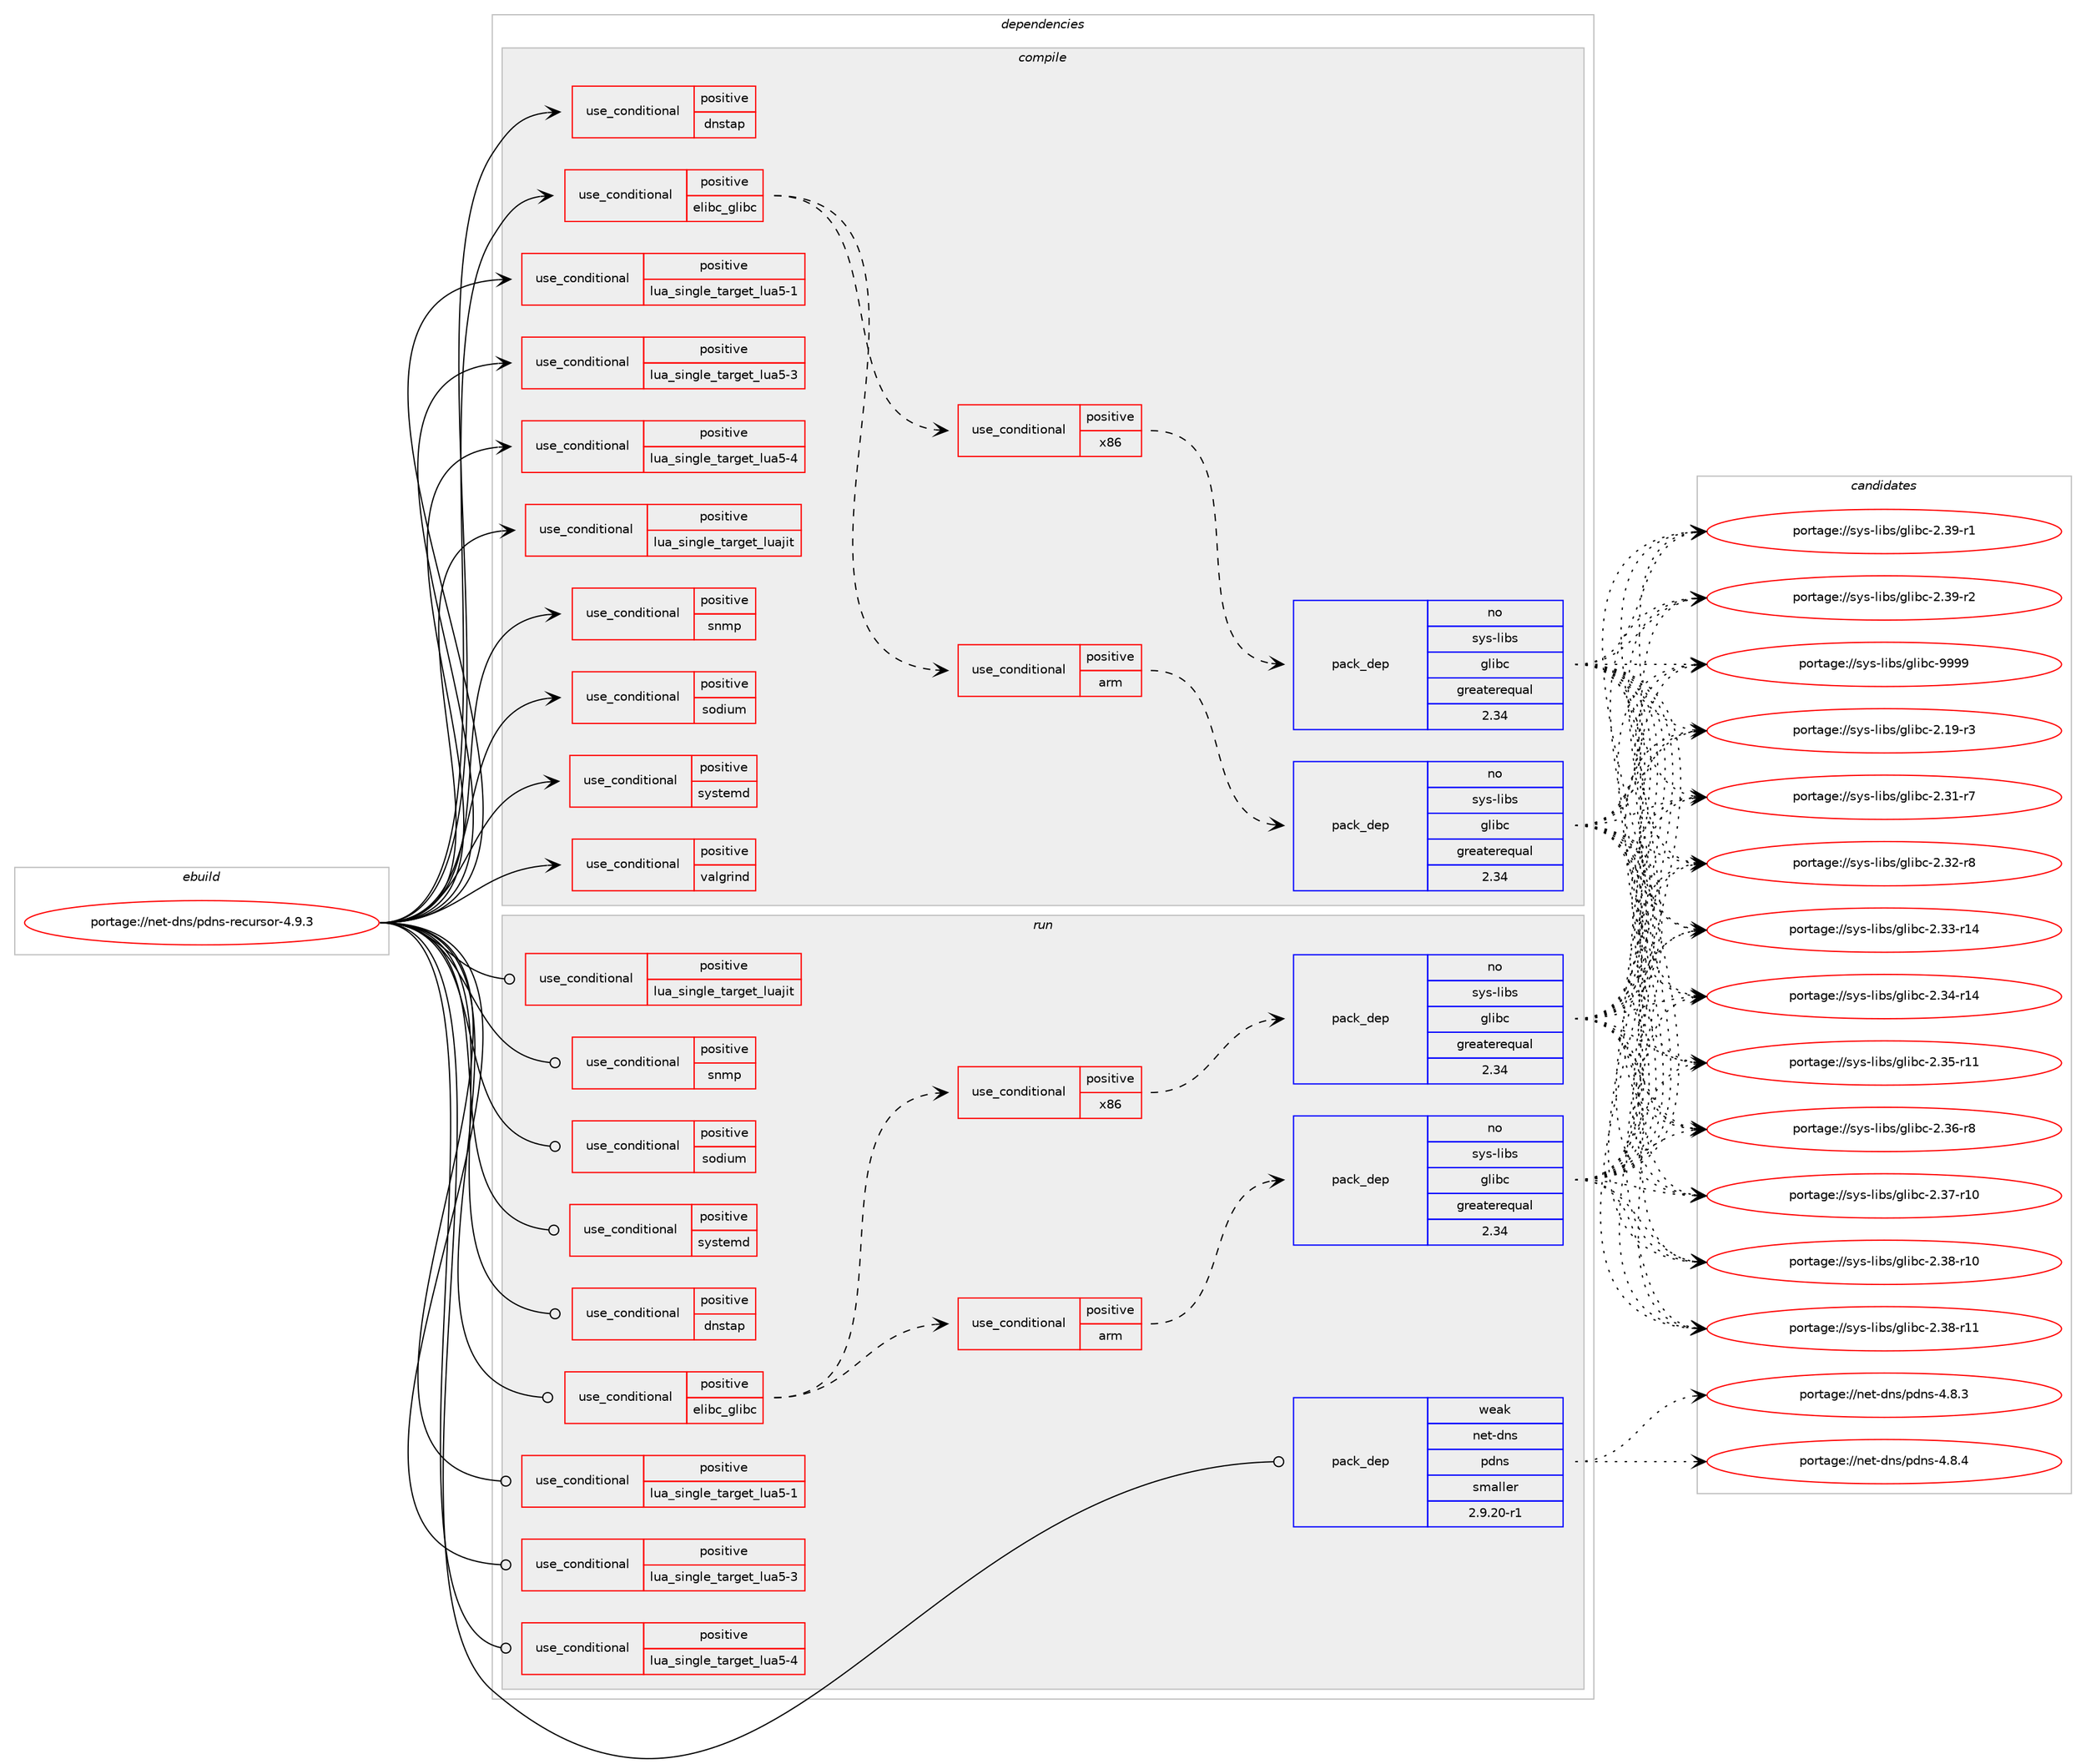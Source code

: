 digraph prolog {

# *************
# Graph options
# *************

newrank=true;
concentrate=true;
compound=true;
graph [rankdir=LR,fontname=Helvetica,fontsize=10,ranksep=1.5];#, ranksep=2.5, nodesep=0.2];
edge  [arrowhead=vee];
node  [fontname=Helvetica,fontsize=10];

# **********
# The ebuild
# **********

subgraph cluster_leftcol {
color=gray;
rank=same;
label=<<i>ebuild</i>>;
id [label="portage://net-dns/pdns-recursor-4.9.3", color=red, width=4, href="../net-dns/pdns-recursor-4.9.3.svg"];
}

# ****************
# The dependencies
# ****************

subgraph cluster_midcol {
color=gray;
label=<<i>dependencies</i>>;
subgraph cluster_compile {
fillcolor="#eeeeee";
style=filled;
label=<<i>compile</i>>;
subgraph cond968 {
dependency1156 [label=<<TABLE BORDER="0" CELLBORDER="1" CELLSPACING="0" CELLPADDING="4"><TR><TD ROWSPAN="3" CELLPADDING="10">use_conditional</TD></TR><TR><TD>positive</TD></TR><TR><TD>dnstap</TD></TR></TABLE>>, shape=none, color=red];
# *** BEGIN UNKNOWN DEPENDENCY TYPE (TODO) ***
# dependency1156 -> package_dependency(portage://net-dns/pdns-recursor-4.9.3,install,no,dev-libs,fstrm,none,[,,],[],[])
# *** END UNKNOWN DEPENDENCY TYPE (TODO) ***

}
id:e -> dependency1156:w [weight=20,style="solid",arrowhead="vee"];
subgraph cond969 {
dependency1157 [label=<<TABLE BORDER="0" CELLBORDER="1" CELLSPACING="0" CELLPADDING="4"><TR><TD ROWSPAN="3" CELLPADDING="10">use_conditional</TD></TR><TR><TD>positive</TD></TR><TR><TD>elibc_glibc</TD></TR></TABLE>>, shape=none, color=red];
subgraph cond970 {
dependency1158 [label=<<TABLE BORDER="0" CELLBORDER="1" CELLSPACING="0" CELLPADDING="4"><TR><TD ROWSPAN="3" CELLPADDING="10">use_conditional</TD></TR><TR><TD>positive</TD></TR><TR><TD>arm</TD></TR></TABLE>>, shape=none, color=red];
subgraph pack175 {
dependency1159 [label=<<TABLE BORDER="0" CELLBORDER="1" CELLSPACING="0" CELLPADDING="4" WIDTH="220"><TR><TD ROWSPAN="6" CELLPADDING="30">pack_dep</TD></TR><TR><TD WIDTH="110">no</TD></TR><TR><TD>sys-libs</TD></TR><TR><TD>glibc</TD></TR><TR><TD>greaterequal</TD></TR><TR><TD>2.34</TD></TR></TABLE>>, shape=none, color=blue];
}
dependency1158:e -> dependency1159:w [weight=20,style="dashed",arrowhead="vee"];
}
dependency1157:e -> dependency1158:w [weight=20,style="dashed",arrowhead="vee"];
subgraph cond971 {
dependency1160 [label=<<TABLE BORDER="0" CELLBORDER="1" CELLSPACING="0" CELLPADDING="4"><TR><TD ROWSPAN="3" CELLPADDING="10">use_conditional</TD></TR><TR><TD>positive</TD></TR><TR><TD>x86</TD></TR></TABLE>>, shape=none, color=red];
subgraph pack176 {
dependency1161 [label=<<TABLE BORDER="0" CELLBORDER="1" CELLSPACING="0" CELLPADDING="4" WIDTH="220"><TR><TD ROWSPAN="6" CELLPADDING="30">pack_dep</TD></TR><TR><TD WIDTH="110">no</TD></TR><TR><TD>sys-libs</TD></TR><TR><TD>glibc</TD></TR><TR><TD>greaterequal</TD></TR><TR><TD>2.34</TD></TR></TABLE>>, shape=none, color=blue];
}
dependency1160:e -> dependency1161:w [weight=20,style="dashed",arrowhead="vee"];
}
dependency1157:e -> dependency1160:w [weight=20,style="dashed",arrowhead="vee"];
}
id:e -> dependency1157:w [weight=20,style="solid",arrowhead="vee"];
subgraph cond972 {
dependency1162 [label=<<TABLE BORDER="0" CELLBORDER="1" CELLSPACING="0" CELLPADDING="4"><TR><TD ROWSPAN="3" CELLPADDING="10">use_conditional</TD></TR><TR><TD>positive</TD></TR><TR><TD>lua_single_target_lua5-1</TD></TR></TABLE>>, shape=none, color=red];
# *** BEGIN UNKNOWN DEPENDENCY TYPE (TODO) ***
# dependency1162 -> package_dependency(portage://net-dns/pdns-recursor-4.9.3,install,no,dev-lang,lua,none,[,,],[slot(5.1)],[])
# *** END UNKNOWN DEPENDENCY TYPE (TODO) ***

}
id:e -> dependency1162:w [weight=20,style="solid",arrowhead="vee"];
subgraph cond973 {
dependency1163 [label=<<TABLE BORDER="0" CELLBORDER="1" CELLSPACING="0" CELLPADDING="4"><TR><TD ROWSPAN="3" CELLPADDING="10">use_conditional</TD></TR><TR><TD>positive</TD></TR><TR><TD>lua_single_target_lua5-3</TD></TR></TABLE>>, shape=none, color=red];
# *** BEGIN UNKNOWN DEPENDENCY TYPE (TODO) ***
# dependency1163 -> package_dependency(portage://net-dns/pdns-recursor-4.9.3,install,no,dev-lang,lua,none,[,,],[slot(5.3)],[])
# *** END UNKNOWN DEPENDENCY TYPE (TODO) ***

}
id:e -> dependency1163:w [weight=20,style="solid",arrowhead="vee"];
subgraph cond974 {
dependency1164 [label=<<TABLE BORDER="0" CELLBORDER="1" CELLSPACING="0" CELLPADDING="4"><TR><TD ROWSPAN="3" CELLPADDING="10">use_conditional</TD></TR><TR><TD>positive</TD></TR><TR><TD>lua_single_target_lua5-4</TD></TR></TABLE>>, shape=none, color=red];
# *** BEGIN UNKNOWN DEPENDENCY TYPE (TODO) ***
# dependency1164 -> package_dependency(portage://net-dns/pdns-recursor-4.9.3,install,no,dev-lang,lua,none,[,,],[slot(5.4)],[])
# *** END UNKNOWN DEPENDENCY TYPE (TODO) ***

}
id:e -> dependency1164:w [weight=20,style="solid",arrowhead="vee"];
subgraph cond975 {
dependency1165 [label=<<TABLE BORDER="0" CELLBORDER="1" CELLSPACING="0" CELLPADDING="4"><TR><TD ROWSPAN="3" CELLPADDING="10">use_conditional</TD></TR><TR><TD>positive</TD></TR><TR><TD>lua_single_target_luajit</TD></TR></TABLE>>, shape=none, color=red];
# *** BEGIN UNKNOWN DEPENDENCY TYPE (TODO) ***
# dependency1165 -> package_dependency(portage://net-dns/pdns-recursor-4.9.3,install,no,dev-lang,luajit,none,[,,],any_same_slot,[])
# *** END UNKNOWN DEPENDENCY TYPE (TODO) ***

}
id:e -> dependency1165:w [weight=20,style="solid",arrowhead="vee"];
subgraph cond976 {
dependency1166 [label=<<TABLE BORDER="0" CELLBORDER="1" CELLSPACING="0" CELLPADDING="4"><TR><TD ROWSPAN="3" CELLPADDING="10">use_conditional</TD></TR><TR><TD>positive</TD></TR><TR><TD>snmp</TD></TR></TABLE>>, shape=none, color=red];
# *** BEGIN UNKNOWN DEPENDENCY TYPE (TODO) ***
# dependency1166 -> package_dependency(portage://net-dns/pdns-recursor-4.9.3,install,no,net-analyzer,net-snmp,none,[,,],[],[])
# *** END UNKNOWN DEPENDENCY TYPE (TODO) ***

}
id:e -> dependency1166:w [weight=20,style="solid",arrowhead="vee"];
subgraph cond977 {
dependency1167 [label=<<TABLE BORDER="0" CELLBORDER="1" CELLSPACING="0" CELLPADDING="4"><TR><TD ROWSPAN="3" CELLPADDING="10">use_conditional</TD></TR><TR><TD>positive</TD></TR><TR><TD>sodium</TD></TR></TABLE>>, shape=none, color=red];
# *** BEGIN UNKNOWN DEPENDENCY TYPE (TODO) ***
# dependency1167 -> package_dependency(portage://net-dns/pdns-recursor-4.9.3,install,no,dev-libs,libsodium,none,[,,],any_same_slot,[])
# *** END UNKNOWN DEPENDENCY TYPE (TODO) ***

}
id:e -> dependency1167:w [weight=20,style="solid",arrowhead="vee"];
subgraph cond978 {
dependency1168 [label=<<TABLE BORDER="0" CELLBORDER="1" CELLSPACING="0" CELLPADDING="4"><TR><TD ROWSPAN="3" CELLPADDING="10">use_conditional</TD></TR><TR><TD>positive</TD></TR><TR><TD>systemd</TD></TR></TABLE>>, shape=none, color=red];
# *** BEGIN UNKNOWN DEPENDENCY TYPE (TODO) ***
# dependency1168 -> package_dependency(portage://net-dns/pdns-recursor-4.9.3,install,no,sys-apps,systemd,none,[,,],[slot(0),equal],[])
# *** END UNKNOWN DEPENDENCY TYPE (TODO) ***

}
id:e -> dependency1168:w [weight=20,style="solid",arrowhead="vee"];
subgraph cond979 {
dependency1169 [label=<<TABLE BORDER="0" CELLBORDER="1" CELLSPACING="0" CELLPADDING="4"><TR><TD ROWSPAN="3" CELLPADDING="10">use_conditional</TD></TR><TR><TD>positive</TD></TR><TR><TD>valgrind</TD></TR></TABLE>>, shape=none, color=red];
# *** BEGIN UNKNOWN DEPENDENCY TYPE (TODO) ***
# dependency1169 -> package_dependency(portage://net-dns/pdns-recursor-4.9.3,install,no,dev-debug,valgrind,none,[,,],[],[])
# *** END UNKNOWN DEPENDENCY TYPE (TODO) ***

}
id:e -> dependency1169:w [weight=20,style="solid",arrowhead="vee"];
# *** BEGIN UNKNOWN DEPENDENCY TYPE (TODO) ***
# id -> package_dependency(portage://net-dns/pdns-recursor-4.9.3,install,no,dev-libs,boost,none,[,,],any_same_slot,[use(enable(context),none)])
# *** END UNKNOWN DEPENDENCY TYPE (TODO) ***

# *** BEGIN UNKNOWN DEPENDENCY TYPE (TODO) ***
# id -> package_dependency(portage://net-dns/pdns-recursor-4.9.3,install,no,dev-libs,openssl,none,[,,],any_same_slot,[])
# *** END UNKNOWN DEPENDENCY TYPE (TODO) ***

}
subgraph cluster_compileandrun {
fillcolor="#eeeeee";
style=filled;
label=<<i>compile and run</i>>;
}
subgraph cluster_run {
fillcolor="#eeeeee";
style=filled;
label=<<i>run</i>>;
subgraph cond980 {
dependency1170 [label=<<TABLE BORDER="0" CELLBORDER="1" CELLSPACING="0" CELLPADDING="4"><TR><TD ROWSPAN="3" CELLPADDING="10">use_conditional</TD></TR><TR><TD>positive</TD></TR><TR><TD>dnstap</TD></TR></TABLE>>, shape=none, color=red];
# *** BEGIN UNKNOWN DEPENDENCY TYPE (TODO) ***
# dependency1170 -> package_dependency(portage://net-dns/pdns-recursor-4.9.3,run,no,dev-libs,fstrm,none,[,,],[],[])
# *** END UNKNOWN DEPENDENCY TYPE (TODO) ***

}
id:e -> dependency1170:w [weight=20,style="solid",arrowhead="odot"];
subgraph cond981 {
dependency1171 [label=<<TABLE BORDER="0" CELLBORDER="1" CELLSPACING="0" CELLPADDING="4"><TR><TD ROWSPAN="3" CELLPADDING="10">use_conditional</TD></TR><TR><TD>positive</TD></TR><TR><TD>elibc_glibc</TD></TR></TABLE>>, shape=none, color=red];
subgraph cond982 {
dependency1172 [label=<<TABLE BORDER="0" CELLBORDER="1" CELLSPACING="0" CELLPADDING="4"><TR><TD ROWSPAN="3" CELLPADDING="10">use_conditional</TD></TR><TR><TD>positive</TD></TR><TR><TD>arm</TD></TR></TABLE>>, shape=none, color=red];
subgraph pack177 {
dependency1173 [label=<<TABLE BORDER="0" CELLBORDER="1" CELLSPACING="0" CELLPADDING="4" WIDTH="220"><TR><TD ROWSPAN="6" CELLPADDING="30">pack_dep</TD></TR><TR><TD WIDTH="110">no</TD></TR><TR><TD>sys-libs</TD></TR><TR><TD>glibc</TD></TR><TR><TD>greaterequal</TD></TR><TR><TD>2.34</TD></TR></TABLE>>, shape=none, color=blue];
}
dependency1172:e -> dependency1173:w [weight=20,style="dashed",arrowhead="vee"];
}
dependency1171:e -> dependency1172:w [weight=20,style="dashed",arrowhead="vee"];
subgraph cond983 {
dependency1174 [label=<<TABLE BORDER="0" CELLBORDER="1" CELLSPACING="0" CELLPADDING="4"><TR><TD ROWSPAN="3" CELLPADDING="10">use_conditional</TD></TR><TR><TD>positive</TD></TR><TR><TD>x86</TD></TR></TABLE>>, shape=none, color=red];
subgraph pack178 {
dependency1175 [label=<<TABLE BORDER="0" CELLBORDER="1" CELLSPACING="0" CELLPADDING="4" WIDTH="220"><TR><TD ROWSPAN="6" CELLPADDING="30">pack_dep</TD></TR><TR><TD WIDTH="110">no</TD></TR><TR><TD>sys-libs</TD></TR><TR><TD>glibc</TD></TR><TR><TD>greaterequal</TD></TR><TR><TD>2.34</TD></TR></TABLE>>, shape=none, color=blue];
}
dependency1174:e -> dependency1175:w [weight=20,style="dashed",arrowhead="vee"];
}
dependency1171:e -> dependency1174:w [weight=20,style="dashed",arrowhead="vee"];
}
id:e -> dependency1171:w [weight=20,style="solid",arrowhead="odot"];
subgraph cond984 {
dependency1176 [label=<<TABLE BORDER="0" CELLBORDER="1" CELLSPACING="0" CELLPADDING="4"><TR><TD ROWSPAN="3" CELLPADDING="10">use_conditional</TD></TR><TR><TD>positive</TD></TR><TR><TD>lua_single_target_lua5-1</TD></TR></TABLE>>, shape=none, color=red];
# *** BEGIN UNKNOWN DEPENDENCY TYPE (TODO) ***
# dependency1176 -> package_dependency(portage://net-dns/pdns-recursor-4.9.3,run,no,dev-lang,lua,none,[,,],[slot(5.1)],[])
# *** END UNKNOWN DEPENDENCY TYPE (TODO) ***

}
id:e -> dependency1176:w [weight=20,style="solid",arrowhead="odot"];
subgraph cond985 {
dependency1177 [label=<<TABLE BORDER="0" CELLBORDER="1" CELLSPACING="0" CELLPADDING="4"><TR><TD ROWSPAN="3" CELLPADDING="10">use_conditional</TD></TR><TR><TD>positive</TD></TR><TR><TD>lua_single_target_lua5-3</TD></TR></TABLE>>, shape=none, color=red];
# *** BEGIN UNKNOWN DEPENDENCY TYPE (TODO) ***
# dependency1177 -> package_dependency(portage://net-dns/pdns-recursor-4.9.3,run,no,dev-lang,lua,none,[,,],[slot(5.3)],[])
# *** END UNKNOWN DEPENDENCY TYPE (TODO) ***

}
id:e -> dependency1177:w [weight=20,style="solid",arrowhead="odot"];
subgraph cond986 {
dependency1178 [label=<<TABLE BORDER="0" CELLBORDER="1" CELLSPACING="0" CELLPADDING="4"><TR><TD ROWSPAN="3" CELLPADDING="10">use_conditional</TD></TR><TR><TD>positive</TD></TR><TR><TD>lua_single_target_lua5-4</TD></TR></TABLE>>, shape=none, color=red];
# *** BEGIN UNKNOWN DEPENDENCY TYPE (TODO) ***
# dependency1178 -> package_dependency(portage://net-dns/pdns-recursor-4.9.3,run,no,dev-lang,lua,none,[,,],[slot(5.4)],[])
# *** END UNKNOWN DEPENDENCY TYPE (TODO) ***

}
id:e -> dependency1178:w [weight=20,style="solid",arrowhead="odot"];
subgraph cond987 {
dependency1179 [label=<<TABLE BORDER="0" CELLBORDER="1" CELLSPACING="0" CELLPADDING="4"><TR><TD ROWSPAN="3" CELLPADDING="10">use_conditional</TD></TR><TR><TD>positive</TD></TR><TR><TD>lua_single_target_luajit</TD></TR></TABLE>>, shape=none, color=red];
# *** BEGIN UNKNOWN DEPENDENCY TYPE (TODO) ***
# dependency1179 -> package_dependency(portage://net-dns/pdns-recursor-4.9.3,run,no,dev-lang,luajit,none,[,,],any_same_slot,[])
# *** END UNKNOWN DEPENDENCY TYPE (TODO) ***

}
id:e -> dependency1179:w [weight=20,style="solid",arrowhead="odot"];
subgraph cond988 {
dependency1180 [label=<<TABLE BORDER="0" CELLBORDER="1" CELLSPACING="0" CELLPADDING="4"><TR><TD ROWSPAN="3" CELLPADDING="10">use_conditional</TD></TR><TR><TD>positive</TD></TR><TR><TD>snmp</TD></TR></TABLE>>, shape=none, color=red];
# *** BEGIN UNKNOWN DEPENDENCY TYPE (TODO) ***
# dependency1180 -> package_dependency(portage://net-dns/pdns-recursor-4.9.3,run,no,net-analyzer,net-snmp,none,[,,],[],[])
# *** END UNKNOWN DEPENDENCY TYPE (TODO) ***

}
id:e -> dependency1180:w [weight=20,style="solid",arrowhead="odot"];
subgraph cond989 {
dependency1181 [label=<<TABLE BORDER="0" CELLBORDER="1" CELLSPACING="0" CELLPADDING="4"><TR><TD ROWSPAN="3" CELLPADDING="10">use_conditional</TD></TR><TR><TD>positive</TD></TR><TR><TD>sodium</TD></TR></TABLE>>, shape=none, color=red];
# *** BEGIN UNKNOWN DEPENDENCY TYPE (TODO) ***
# dependency1181 -> package_dependency(portage://net-dns/pdns-recursor-4.9.3,run,no,dev-libs,libsodium,none,[,,],any_same_slot,[])
# *** END UNKNOWN DEPENDENCY TYPE (TODO) ***

}
id:e -> dependency1181:w [weight=20,style="solid",arrowhead="odot"];
subgraph cond990 {
dependency1182 [label=<<TABLE BORDER="0" CELLBORDER="1" CELLSPACING="0" CELLPADDING="4"><TR><TD ROWSPAN="3" CELLPADDING="10">use_conditional</TD></TR><TR><TD>positive</TD></TR><TR><TD>systemd</TD></TR></TABLE>>, shape=none, color=red];
# *** BEGIN UNKNOWN DEPENDENCY TYPE (TODO) ***
# dependency1182 -> package_dependency(portage://net-dns/pdns-recursor-4.9.3,run,no,sys-apps,systemd,none,[,,],[slot(0),equal],[])
# *** END UNKNOWN DEPENDENCY TYPE (TODO) ***

}
id:e -> dependency1182:w [weight=20,style="solid",arrowhead="odot"];
# *** BEGIN UNKNOWN DEPENDENCY TYPE (TODO) ***
# id -> package_dependency(portage://net-dns/pdns-recursor-4.9.3,run,no,acct-group,pdns,none,[,,],[],[])
# *** END UNKNOWN DEPENDENCY TYPE (TODO) ***

# *** BEGIN UNKNOWN DEPENDENCY TYPE (TODO) ***
# id -> package_dependency(portage://net-dns/pdns-recursor-4.9.3,run,no,acct-user,pdns,none,[,,],[],[])
# *** END UNKNOWN DEPENDENCY TYPE (TODO) ***

# *** BEGIN UNKNOWN DEPENDENCY TYPE (TODO) ***
# id -> package_dependency(portage://net-dns/pdns-recursor-4.9.3,run,no,dev-libs,boost,none,[,,],any_same_slot,[use(enable(context),none)])
# *** END UNKNOWN DEPENDENCY TYPE (TODO) ***

# *** BEGIN UNKNOWN DEPENDENCY TYPE (TODO) ***
# id -> package_dependency(portage://net-dns/pdns-recursor-4.9.3,run,no,dev-libs,openssl,none,[,,],any_same_slot,[])
# *** END UNKNOWN DEPENDENCY TYPE (TODO) ***

subgraph pack179 {
dependency1183 [label=<<TABLE BORDER="0" CELLBORDER="1" CELLSPACING="0" CELLPADDING="4" WIDTH="220"><TR><TD ROWSPAN="6" CELLPADDING="30">pack_dep</TD></TR><TR><TD WIDTH="110">weak</TD></TR><TR><TD>net-dns</TD></TR><TR><TD>pdns</TD></TR><TR><TD>smaller</TD></TR><TR><TD>2.9.20-r1</TD></TR></TABLE>>, shape=none, color=blue];
}
id:e -> dependency1183:w [weight=20,style="solid",arrowhead="odot"];
}
}

# **************
# The candidates
# **************

subgraph cluster_choices {
rank=same;
color=gray;
label=<<i>candidates</i>>;

subgraph choice175 {
color=black;
nodesep=1;
choice115121115451081059811547103108105989945504649574511451 [label="portage://sys-libs/glibc-2.19-r3", color=red, width=4,href="../sys-libs/glibc-2.19-r3.svg"];
choice115121115451081059811547103108105989945504651494511455 [label="portage://sys-libs/glibc-2.31-r7", color=red, width=4,href="../sys-libs/glibc-2.31-r7.svg"];
choice115121115451081059811547103108105989945504651504511456 [label="portage://sys-libs/glibc-2.32-r8", color=red, width=4,href="../sys-libs/glibc-2.32-r8.svg"];
choice11512111545108105981154710310810598994550465151451144952 [label="portage://sys-libs/glibc-2.33-r14", color=red, width=4,href="../sys-libs/glibc-2.33-r14.svg"];
choice11512111545108105981154710310810598994550465152451144952 [label="portage://sys-libs/glibc-2.34-r14", color=red, width=4,href="../sys-libs/glibc-2.34-r14.svg"];
choice11512111545108105981154710310810598994550465153451144949 [label="portage://sys-libs/glibc-2.35-r11", color=red, width=4,href="../sys-libs/glibc-2.35-r11.svg"];
choice115121115451081059811547103108105989945504651544511456 [label="portage://sys-libs/glibc-2.36-r8", color=red, width=4,href="../sys-libs/glibc-2.36-r8.svg"];
choice11512111545108105981154710310810598994550465155451144948 [label="portage://sys-libs/glibc-2.37-r10", color=red, width=4,href="../sys-libs/glibc-2.37-r10.svg"];
choice11512111545108105981154710310810598994550465156451144948 [label="portage://sys-libs/glibc-2.38-r10", color=red, width=4,href="../sys-libs/glibc-2.38-r10.svg"];
choice11512111545108105981154710310810598994550465156451144949 [label="portage://sys-libs/glibc-2.38-r11", color=red, width=4,href="../sys-libs/glibc-2.38-r11.svg"];
choice115121115451081059811547103108105989945504651574511449 [label="portage://sys-libs/glibc-2.39-r1", color=red, width=4,href="../sys-libs/glibc-2.39-r1.svg"];
choice115121115451081059811547103108105989945504651574511450 [label="portage://sys-libs/glibc-2.39-r2", color=red, width=4,href="../sys-libs/glibc-2.39-r2.svg"];
choice11512111545108105981154710310810598994557575757 [label="portage://sys-libs/glibc-9999", color=red, width=4,href="../sys-libs/glibc-9999.svg"];
dependency1159:e -> choice115121115451081059811547103108105989945504649574511451:w [style=dotted,weight="100"];
dependency1159:e -> choice115121115451081059811547103108105989945504651494511455:w [style=dotted,weight="100"];
dependency1159:e -> choice115121115451081059811547103108105989945504651504511456:w [style=dotted,weight="100"];
dependency1159:e -> choice11512111545108105981154710310810598994550465151451144952:w [style=dotted,weight="100"];
dependency1159:e -> choice11512111545108105981154710310810598994550465152451144952:w [style=dotted,weight="100"];
dependency1159:e -> choice11512111545108105981154710310810598994550465153451144949:w [style=dotted,weight="100"];
dependency1159:e -> choice115121115451081059811547103108105989945504651544511456:w [style=dotted,weight="100"];
dependency1159:e -> choice11512111545108105981154710310810598994550465155451144948:w [style=dotted,weight="100"];
dependency1159:e -> choice11512111545108105981154710310810598994550465156451144948:w [style=dotted,weight="100"];
dependency1159:e -> choice11512111545108105981154710310810598994550465156451144949:w [style=dotted,weight="100"];
dependency1159:e -> choice115121115451081059811547103108105989945504651574511449:w [style=dotted,weight="100"];
dependency1159:e -> choice115121115451081059811547103108105989945504651574511450:w [style=dotted,weight="100"];
dependency1159:e -> choice11512111545108105981154710310810598994557575757:w [style=dotted,weight="100"];
}
subgraph choice176 {
color=black;
nodesep=1;
choice115121115451081059811547103108105989945504649574511451 [label="portage://sys-libs/glibc-2.19-r3", color=red, width=4,href="../sys-libs/glibc-2.19-r3.svg"];
choice115121115451081059811547103108105989945504651494511455 [label="portage://sys-libs/glibc-2.31-r7", color=red, width=4,href="../sys-libs/glibc-2.31-r7.svg"];
choice115121115451081059811547103108105989945504651504511456 [label="portage://sys-libs/glibc-2.32-r8", color=red, width=4,href="../sys-libs/glibc-2.32-r8.svg"];
choice11512111545108105981154710310810598994550465151451144952 [label="portage://sys-libs/glibc-2.33-r14", color=red, width=4,href="../sys-libs/glibc-2.33-r14.svg"];
choice11512111545108105981154710310810598994550465152451144952 [label="portage://sys-libs/glibc-2.34-r14", color=red, width=4,href="../sys-libs/glibc-2.34-r14.svg"];
choice11512111545108105981154710310810598994550465153451144949 [label="portage://sys-libs/glibc-2.35-r11", color=red, width=4,href="../sys-libs/glibc-2.35-r11.svg"];
choice115121115451081059811547103108105989945504651544511456 [label="portage://sys-libs/glibc-2.36-r8", color=red, width=4,href="../sys-libs/glibc-2.36-r8.svg"];
choice11512111545108105981154710310810598994550465155451144948 [label="portage://sys-libs/glibc-2.37-r10", color=red, width=4,href="../sys-libs/glibc-2.37-r10.svg"];
choice11512111545108105981154710310810598994550465156451144948 [label="portage://sys-libs/glibc-2.38-r10", color=red, width=4,href="../sys-libs/glibc-2.38-r10.svg"];
choice11512111545108105981154710310810598994550465156451144949 [label="portage://sys-libs/glibc-2.38-r11", color=red, width=4,href="../sys-libs/glibc-2.38-r11.svg"];
choice115121115451081059811547103108105989945504651574511449 [label="portage://sys-libs/glibc-2.39-r1", color=red, width=4,href="../sys-libs/glibc-2.39-r1.svg"];
choice115121115451081059811547103108105989945504651574511450 [label="portage://sys-libs/glibc-2.39-r2", color=red, width=4,href="../sys-libs/glibc-2.39-r2.svg"];
choice11512111545108105981154710310810598994557575757 [label="portage://sys-libs/glibc-9999", color=red, width=4,href="../sys-libs/glibc-9999.svg"];
dependency1161:e -> choice115121115451081059811547103108105989945504649574511451:w [style=dotted,weight="100"];
dependency1161:e -> choice115121115451081059811547103108105989945504651494511455:w [style=dotted,weight="100"];
dependency1161:e -> choice115121115451081059811547103108105989945504651504511456:w [style=dotted,weight="100"];
dependency1161:e -> choice11512111545108105981154710310810598994550465151451144952:w [style=dotted,weight="100"];
dependency1161:e -> choice11512111545108105981154710310810598994550465152451144952:w [style=dotted,weight="100"];
dependency1161:e -> choice11512111545108105981154710310810598994550465153451144949:w [style=dotted,weight="100"];
dependency1161:e -> choice115121115451081059811547103108105989945504651544511456:w [style=dotted,weight="100"];
dependency1161:e -> choice11512111545108105981154710310810598994550465155451144948:w [style=dotted,weight="100"];
dependency1161:e -> choice11512111545108105981154710310810598994550465156451144948:w [style=dotted,weight="100"];
dependency1161:e -> choice11512111545108105981154710310810598994550465156451144949:w [style=dotted,weight="100"];
dependency1161:e -> choice115121115451081059811547103108105989945504651574511449:w [style=dotted,weight="100"];
dependency1161:e -> choice115121115451081059811547103108105989945504651574511450:w [style=dotted,weight="100"];
dependency1161:e -> choice11512111545108105981154710310810598994557575757:w [style=dotted,weight="100"];
}
subgraph choice177 {
color=black;
nodesep=1;
choice115121115451081059811547103108105989945504649574511451 [label="portage://sys-libs/glibc-2.19-r3", color=red, width=4,href="../sys-libs/glibc-2.19-r3.svg"];
choice115121115451081059811547103108105989945504651494511455 [label="portage://sys-libs/glibc-2.31-r7", color=red, width=4,href="../sys-libs/glibc-2.31-r7.svg"];
choice115121115451081059811547103108105989945504651504511456 [label="portage://sys-libs/glibc-2.32-r8", color=red, width=4,href="../sys-libs/glibc-2.32-r8.svg"];
choice11512111545108105981154710310810598994550465151451144952 [label="portage://sys-libs/glibc-2.33-r14", color=red, width=4,href="../sys-libs/glibc-2.33-r14.svg"];
choice11512111545108105981154710310810598994550465152451144952 [label="portage://sys-libs/glibc-2.34-r14", color=red, width=4,href="../sys-libs/glibc-2.34-r14.svg"];
choice11512111545108105981154710310810598994550465153451144949 [label="portage://sys-libs/glibc-2.35-r11", color=red, width=4,href="../sys-libs/glibc-2.35-r11.svg"];
choice115121115451081059811547103108105989945504651544511456 [label="portage://sys-libs/glibc-2.36-r8", color=red, width=4,href="../sys-libs/glibc-2.36-r8.svg"];
choice11512111545108105981154710310810598994550465155451144948 [label="portage://sys-libs/glibc-2.37-r10", color=red, width=4,href="../sys-libs/glibc-2.37-r10.svg"];
choice11512111545108105981154710310810598994550465156451144948 [label="portage://sys-libs/glibc-2.38-r10", color=red, width=4,href="../sys-libs/glibc-2.38-r10.svg"];
choice11512111545108105981154710310810598994550465156451144949 [label="portage://sys-libs/glibc-2.38-r11", color=red, width=4,href="../sys-libs/glibc-2.38-r11.svg"];
choice115121115451081059811547103108105989945504651574511449 [label="portage://sys-libs/glibc-2.39-r1", color=red, width=4,href="../sys-libs/glibc-2.39-r1.svg"];
choice115121115451081059811547103108105989945504651574511450 [label="portage://sys-libs/glibc-2.39-r2", color=red, width=4,href="../sys-libs/glibc-2.39-r2.svg"];
choice11512111545108105981154710310810598994557575757 [label="portage://sys-libs/glibc-9999", color=red, width=4,href="../sys-libs/glibc-9999.svg"];
dependency1173:e -> choice115121115451081059811547103108105989945504649574511451:w [style=dotted,weight="100"];
dependency1173:e -> choice115121115451081059811547103108105989945504651494511455:w [style=dotted,weight="100"];
dependency1173:e -> choice115121115451081059811547103108105989945504651504511456:w [style=dotted,weight="100"];
dependency1173:e -> choice11512111545108105981154710310810598994550465151451144952:w [style=dotted,weight="100"];
dependency1173:e -> choice11512111545108105981154710310810598994550465152451144952:w [style=dotted,weight="100"];
dependency1173:e -> choice11512111545108105981154710310810598994550465153451144949:w [style=dotted,weight="100"];
dependency1173:e -> choice115121115451081059811547103108105989945504651544511456:w [style=dotted,weight="100"];
dependency1173:e -> choice11512111545108105981154710310810598994550465155451144948:w [style=dotted,weight="100"];
dependency1173:e -> choice11512111545108105981154710310810598994550465156451144948:w [style=dotted,weight="100"];
dependency1173:e -> choice11512111545108105981154710310810598994550465156451144949:w [style=dotted,weight="100"];
dependency1173:e -> choice115121115451081059811547103108105989945504651574511449:w [style=dotted,weight="100"];
dependency1173:e -> choice115121115451081059811547103108105989945504651574511450:w [style=dotted,weight="100"];
dependency1173:e -> choice11512111545108105981154710310810598994557575757:w [style=dotted,weight="100"];
}
subgraph choice178 {
color=black;
nodesep=1;
choice115121115451081059811547103108105989945504649574511451 [label="portage://sys-libs/glibc-2.19-r3", color=red, width=4,href="../sys-libs/glibc-2.19-r3.svg"];
choice115121115451081059811547103108105989945504651494511455 [label="portage://sys-libs/glibc-2.31-r7", color=red, width=4,href="../sys-libs/glibc-2.31-r7.svg"];
choice115121115451081059811547103108105989945504651504511456 [label="portage://sys-libs/glibc-2.32-r8", color=red, width=4,href="../sys-libs/glibc-2.32-r8.svg"];
choice11512111545108105981154710310810598994550465151451144952 [label="portage://sys-libs/glibc-2.33-r14", color=red, width=4,href="../sys-libs/glibc-2.33-r14.svg"];
choice11512111545108105981154710310810598994550465152451144952 [label="portage://sys-libs/glibc-2.34-r14", color=red, width=4,href="../sys-libs/glibc-2.34-r14.svg"];
choice11512111545108105981154710310810598994550465153451144949 [label="portage://sys-libs/glibc-2.35-r11", color=red, width=4,href="../sys-libs/glibc-2.35-r11.svg"];
choice115121115451081059811547103108105989945504651544511456 [label="portage://sys-libs/glibc-2.36-r8", color=red, width=4,href="../sys-libs/glibc-2.36-r8.svg"];
choice11512111545108105981154710310810598994550465155451144948 [label="portage://sys-libs/glibc-2.37-r10", color=red, width=4,href="../sys-libs/glibc-2.37-r10.svg"];
choice11512111545108105981154710310810598994550465156451144948 [label="portage://sys-libs/glibc-2.38-r10", color=red, width=4,href="../sys-libs/glibc-2.38-r10.svg"];
choice11512111545108105981154710310810598994550465156451144949 [label="portage://sys-libs/glibc-2.38-r11", color=red, width=4,href="../sys-libs/glibc-2.38-r11.svg"];
choice115121115451081059811547103108105989945504651574511449 [label="portage://sys-libs/glibc-2.39-r1", color=red, width=4,href="../sys-libs/glibc-2.39-r1.svg"];
choice115121115451081059811547103108105989945504651574511450 [label="portage://sys-libs/glibc-2.39-r2", color=red, width=4,href="../sys-libs/glibc-2.39-r2.svg"];
choice11512111545108105981154710310810598994557575757 [label="portage://sys-libs/glibc-9999", color=red, width=4,href="../sys-libs/glibc-9999.svg"];
dependency1175:e -> choice115121115451081059811547103108105989945504649574511451:w [style=dotted,weight="100"];
dependency1175:e -> choice115121115451081059811547103108105989945504651494511455:w [style=dotted,weight="100"];
dependency1175:e -> choice115121115451081059811547103108105989945504651504511456:w [style=dotted,weight="100"];
dependency1175:e -> choice11512111545108105981154710310810598994550465151451144952:w [style=dotted,weight="100"];
dependency1175:e -> choice11512111545108105981154710310810598994550465152451144952:w [style=dotted,weight="100"];
dependency1175:e -> choice11512111545108105981154710310810598994550465153451144949:w [style=dotted,weight="100"];
dependency1175:e -> choice115121115451081059811547103108105989945504651544511456:w [style=dotted,weight="100"];
dependency1175:e -> choice11512111545108105981154710310810598994550465155451144948:w [style=dotted,weight="100"];
dependency1175:e -> choice11512111545108105981154710310810598994550465156451144948:w [style=dotted,weight="100"];
dependency1175:e -> choice11512111545108105981154710310810598994550465156451144949:w [style=dotted,weight="100"];
dependency1175:e -> choice115121115451081059811547103108105989945504651574511449:w [style=dotted,weight="100"];
dependency1175:e -> choice115121115451081059811547103108105989945504651574511450:w [style=dotted,weight="100"];
dependency1175:e -> choice11512111545108105981154710310810598994557575757:w [style=dotted,weight="100"];
}
subgraph choice179 {
color=black;
nodesep=1;
choice1101011164510011011547112100110115455246564651 [label="portage://net-dns/pdns-4.8.3", color=red, width=4,href="../net-dns/pdns-4.8.3.svg"];
choice1101011164510011011547112100110115455246564652 [label="portage://net-dns/pdns-4.8.4", color=red, width=4,href="../net-dns/pdns-4.8.4.svg"];
dependency1183:e -> choice1101011164510011011547112100110115455246564651:w [style=dotted,weight="100"];
dependency1183:e -> choice1101011164510011011547112100110115455246564652:w [style=dotted,weight="100"];
}
}

}
